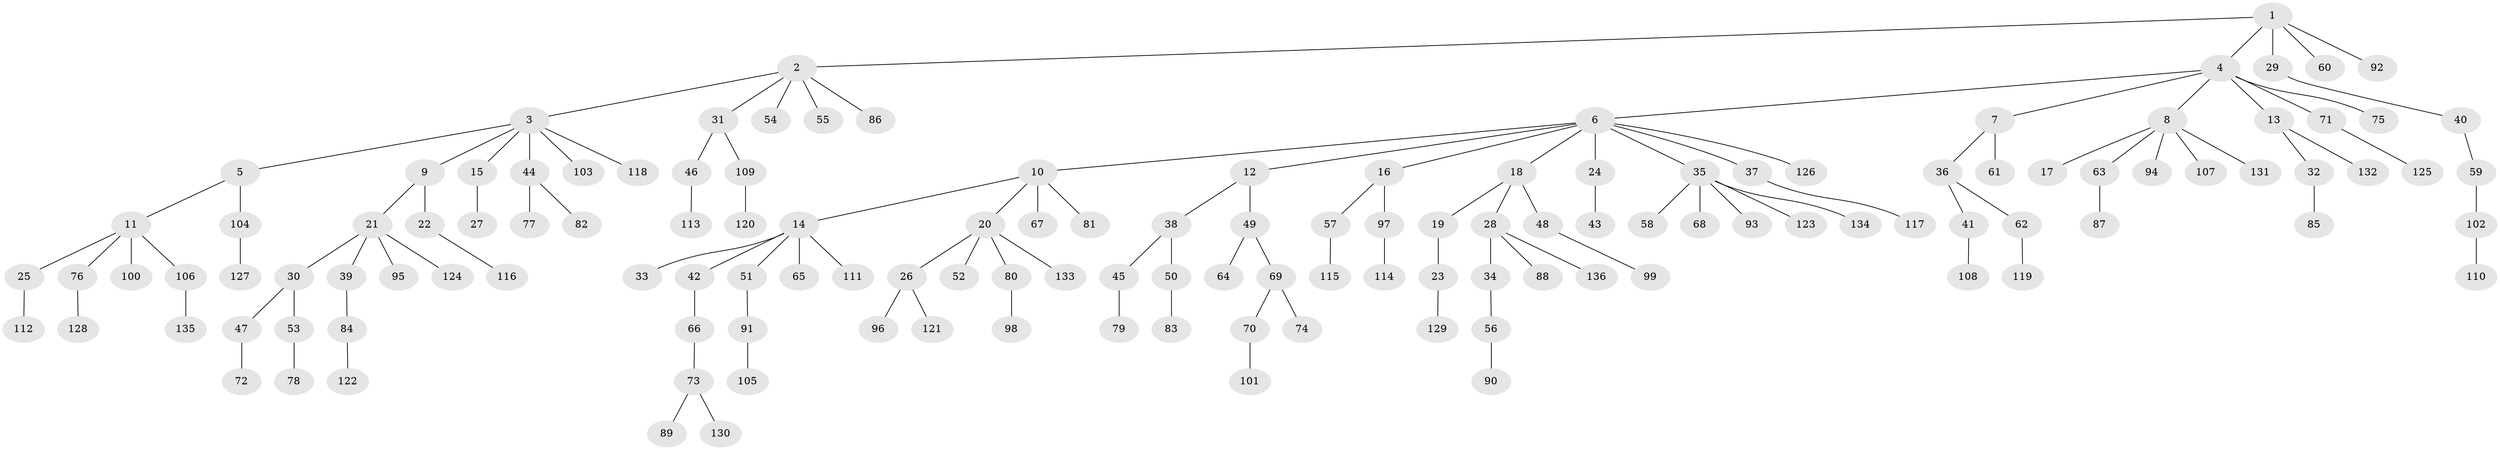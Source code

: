 // Generated by graph-tools (version 1.1) at 2025/11/02/27/25 16:11:28]
// undirected, 136 vertices, 135 edges
graph export_dot {
graph [start="1"]
  node [color=gray90,style=filled];
  1;
  2;
  3;
  4;
  5;
  6;
  7;
  8;
  9;
  10;
  11;
  12;
  13;
  14;
  15;
  16;
  17;
  18;
  19;
  20;
  21;
  22;
  23;
  24;
  25;
  26;
  27;
  28;
  29;
  30;
  31;
  32;
  33;
  34;
  35;
  36;
  37;
  38;
  39;
  40;
  41;
  42;
  43;
  44;
  45;
  46;
  47;
  48;
  49;
  50;
  51;
  52;
  53;
  54;
  55;
  56;
  57;
  58;
  59;
  60;
  61;
  62;
  63;
  64;
  65;
  66;
  67;
  68;
  69;
  70;
  71;
  72;
  73;
  74;
  75;
  76;
  77;
  78;
  79;
  80;
  81;
  82;
  83;
  84;
  85;
  86;
  87;
  88;
  89;
  90;
  91;
  92;
  93;
  94;
  95;
  96;
  97;
  98;
  99;
  100;
  101;
  102;
  103;
  104;
  105;
  106;
  107;
  108;
  109;
  110;
  111;
  112;
  113;
  114;
  115;
  116;
  117;
  118;
  119;
  120;
  121;
  122;
  123;
  124;
  125;
  126;
  127;
  128;
  129;
  130;
  131;
  132;
  133;
  134;
  135;
  136;
  1 -- 2;
  1 -- 4;
  1 -- 29;
  1 -- 60;
  1 -- 92;
  2 -- 3;
  2 -- 31;
  2 -- 54;
  2 -- 55;
  2 -- 86;
  3 -- 5;
  3 -- 9;
  3 -- 15;
  3 -- 44;
  3 -- 103;
  3 -- 118;
  4 -- 6;
  4 -- 7;
  4 -- 8;
  4 -- 13;
  4 -- 71;
  4 -- 75;
  5 -- 11;
  5 -- 104;
  6 -- 10;
  6 -- 12;
  6 -- 16;
  6 -- 18;
  6 -- 24;
  6 -- 35;
  6 -- 37;
  6 -- 126;
  7 -- 36;
  7 -- 61;
  8 -- 17;
  8 -- 63;
  8 -- 94;
  8 -- 107;
  8 -- 131;
  9 -- 21;
  9 -- 22;
  10 -- 14;
  10 -- 20;
  10 -- 67;
  10 -- 81;
  11 -- 25;
  11 -- 76;
  11 -- 100;
  11 -- 106;
  12 -- 38;
  12 -- 49;
  13 -- 32;
  13 -- 132;
  14 -- 33;
  14 -- 42;
  14 -- 51;
  14 -- 65;
  14 -- 111;
  15 -- 27;
  16 -- 57;
  16 -- 97;
  18 -- 19;
  18 -- 28;
  18 -- 48;
  19 -- 23;
  20 -- 26;
  20 -- 52;
  20 -- 80;
  20 -- 133;
  21 -- 30;
  21 -- 39;
  21 -- 95;
  21 -- 124;
  22 -- 116;
  23 -- 129;
  24 -- 43;
  25 -- 112;
  26 -- 96;
  26 -- 121;
  28 -- 34;
  28 -- 88;
  28 -- 136;
  29 -- 40;
  30 -- 47;
  30 -- 53;
  31 -- 46;
  31 -- 109;
  32 -- 85;
  34 -- 56;
  35 -- 58;
  35 -- 68;
  35 -- 93;
  35 -- 123;
  35 -- 134;
  36 -- 41;
  36 -- 62;
  37 -- 117;
  38 -- 45;
  38 -- 50;
  39 -- 84;
  40 -- 59;
  41 -- 108;
  42 -- 66;
  44 -- 77;
  44 -- 82;
  45 -- 79;
  46 -- 113;
  47 -- 72;
  48 -- 99;
  49 -- 64;
  49 -- 69;
  50 -- 83;
  51 -- 91;
  53 -- 78;
  56 -- 90;
  57 -- 115;
  59 -- 102;
  62 -- 119;
  63 -- 87;
  66 -- 73;
  69 -- 70;
  69 -- 74;
  70 -- 101;
  71 -- 125;
  73 -- 89;
  73 -- 130;
  76 -- 128;
  80 -- 98;
  84 -- 122;
  91 -- 105;
  97 -- 114;
  102 -- 110;
  104 -- 127;
  106 -- 135;
  109 -- 120;
}
